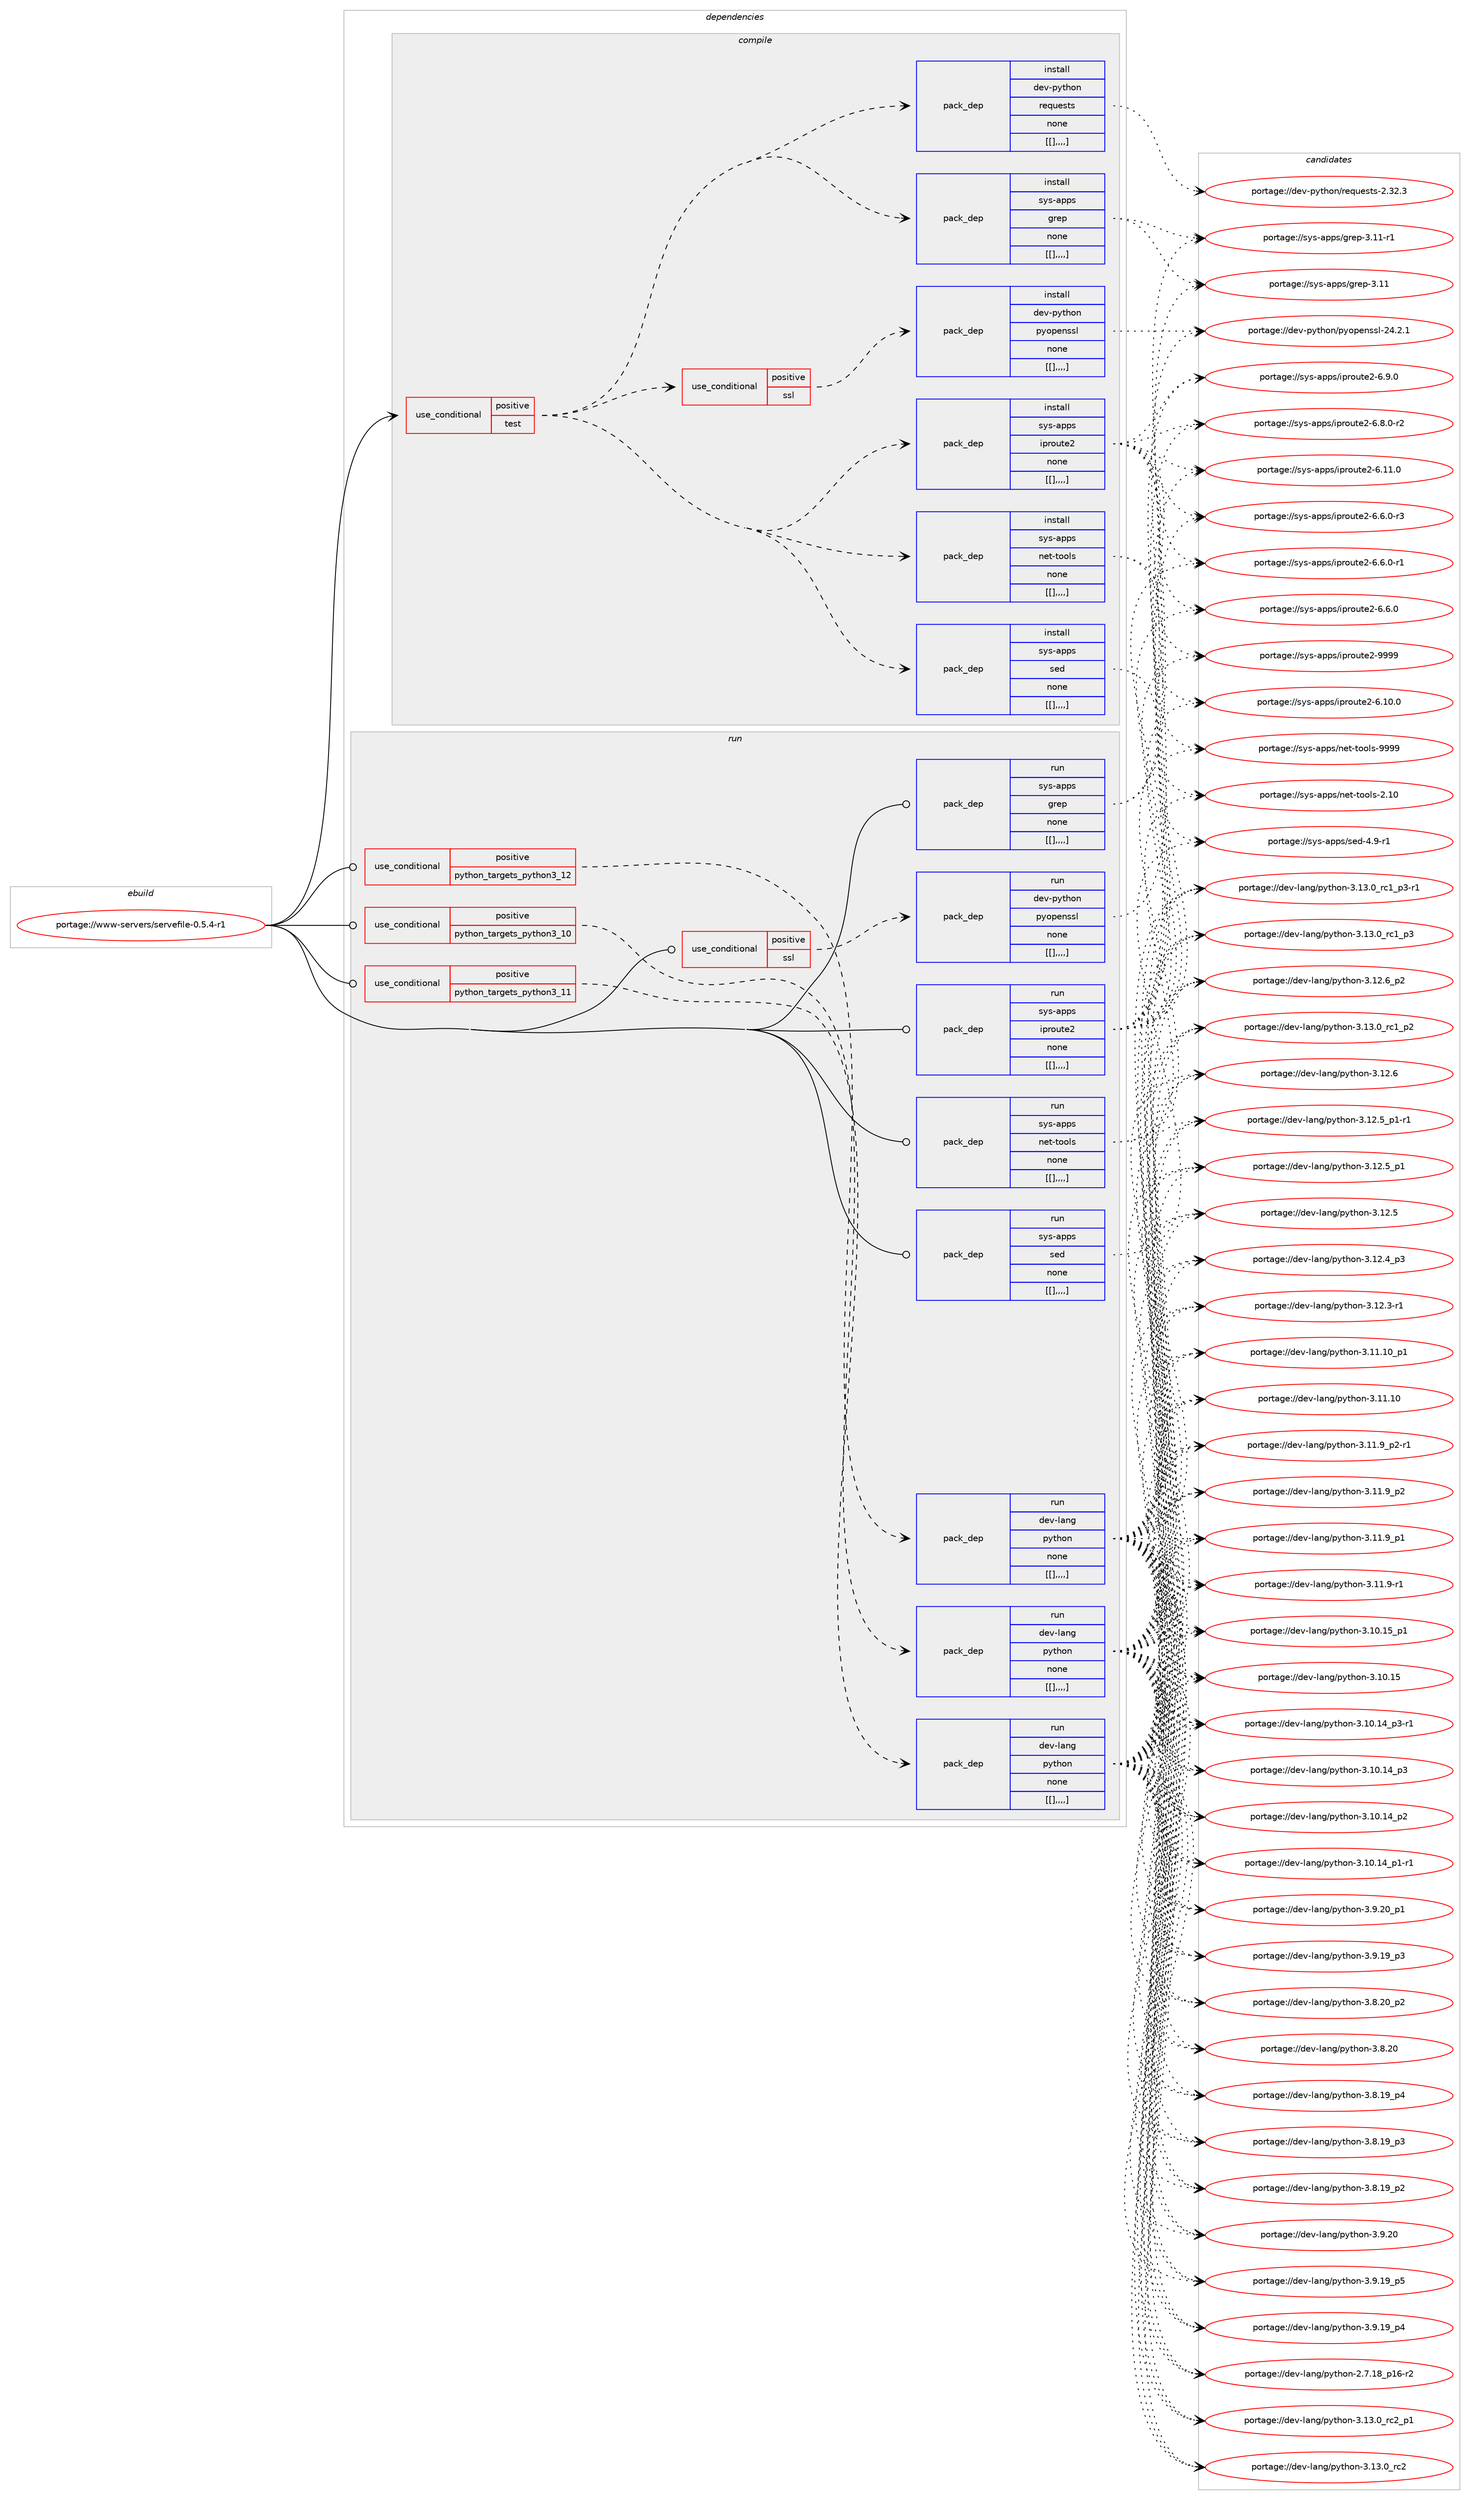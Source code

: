 digraph prolog {

# *************
# Graph options
# *************

newrank=true;
concentrate=true;
compound=true;
graph [rankdir=LR,fontname=Helvetica,fontsize=10,ranksep=1.5];#, ranksep=2.5, nodesep=0.2];
edge  [arrowhead=vee];
node  [fontname=Helvetica,fontsize=10];

# **********
# The ebuild
# **********

subgraph cluster_leftcol {
color=gray;
label=<<i>ebuild</i>>;
id [label="portage://www-servers/servefile-0.5.4-r1", color=red, width=4, href="../www-servers/servefile-0.5.4-r1.svg"];
}

# ****************
# The dependencies
# ****************

subgraph cluster_midcol {
color=gray;
label=<<i>dependencies</i>>;
subgraph cluster_compile {
fillcolor="#eeeeee";
style=filled;
label=<<i>compile</i>>;
subgraph cond126285 {
dependency467959 [label=<<TABLE BORDER="0" CELLBORDER="1" CELLSPACING="0" CELLPADDING="4"><TR><TD ROWSPAN="3" CELLPADDING="10">use_conditional</TD></TR><TR><TD>positive</TD></TR><TR><TD>test</TD></TR></TABLE>>, shape=none, color=red];
subgraph cond126286 {
dependency467960 [label=<<TABLE BORDER="0" CELLBORDER="1" CELLSPACING="0" CELLPADDING="4"><TR><TD ROWSPAN="3" CELLPADDING="10">use_conditional</TD></TR><TR><TD>positive</TD></TR><TR><TD>ssl</TD></TR></TABLE>>, shape=none, color=red];
subgraph pack338277 {
dependency467961 [label=<<TABLE BORDER="0" CELLBORDER="1" CELLSPACING="0" CELLPADDING="4" WIDTH="220"><TR><TD ROWSPAN="6" CELLPADDING="30">pack_dep</TD></TR><TR><TD WIDTH="110">install</TD></TR><TR><TD>dev-python</TD></TR><TR><TD>pyopenssl</TD></TR><TR><TD>none</TD></TR><TR><TD>[[],,,,]</TD></TR></TABLE>>, shape=none, color=blue];
}
dependency467960:e -> dependency467961:w [weight=20,style="dashed",arrowhead="vee"];
}
dependency467959:e -> dependency467960:w [weight=20,style="dashed",arrowhead="vee"];
subgraph pack338278 {
dependency467962 [label=<<TABLE BORDER="0" CELLBORDER="1" CELLSPACING="0" CELLPADDING="4" WIDTH="220"><TR><TD ROWSPAN="6" CELLPADDING="30">pack_dep</TD></TR><TR><TD WIDTH="110">install</TD></TR><TR><TD>sys-apps</TD></TR><TR><TD>grep</TD></TR><TR><TD>none</TD></TR><TR><TD>[[],,,,]</TD></TR></TABLE>>, shape=none, color=blue];
}
dependency467959:e -> dependency467962:w [weight=20,style="dashed",arrowhead="vee"];
subgraph pack338279 {
dependency467963 [label=<<TABLE BORDER="0" CELLBORDER="1" CELLSPACING="0" CELLPADDING="4" WIDTH="220"><TR><TD ROWSPAN="6" CELLPADDING="30">pack_dep</TD></TR><TR><TD WIDTH="110">install</TD></TR><TR><TD>sys-apps</TD></TR><TR><TD>iproute2</TD></TR><TR><TD>none</TD></TR><TR><TD>[[],,,,]</TD></TR></TABLE>>, shape=none, color=blue];
}
dependency467959:e -> dependency467963:w [weight=20,style="dashed",arrowhead="vee"];
subgraph pack338280 {
dependency467964 [label=<<TABLE BORDER="0" CELLBORDER="1" CELLSPACING="0" CELLPADDING="4" WIDTH="220"><TR><TD ROWSPAN="6" CELLPADDING="30">pack_dep</TD></TR><TR><TD WIDTH="110">install</TD></TR><TR><TD>sys-apps</TD></TR><TR><TD>net-tools</TD></TR><TR><TD>none</TD></TR><TR><TD>[[],,,,]</TD></TR></TABLE>>, shape=none, color=blue];
}
dependency467959:e -> dependency467964:w [weight=20,style="dashed",arrowhead="vee"];
subgraph pack338281 {
dependency467965 [label=<<TABLE BORDER="0" CELLBORDER="1" CELLSPACING="0" CELLPADDING="4" WIDTH="220"><TR><TD ROWSPAN="6" CELLPADDING="30">pack_dep</TD></TR><TR><TD WIDTH="110">install</TD></TR><TR><TD>sys-apps</TD></TR><TR><TD>sed</TD></TR><TR><TD>none</TD></TR><TR><TD>[[],,,,]</TD></TR></TABLE>>, shape=none, color=blue];
}
dependency467959:e -> dependency467965:w [weight=20,style="dashed",arrowhead="vee"];
subgraph pack338282 {
dependency467966 [label=<<TABLE BORDER="0" CELLBORDER="1" CELLSPACING="0" CELLPADDING="4" WIDTH="220"><TR><TD ROWSPAN="6" CELLPADDING="30">pack_dep</TD></TR><TR><TD WIDTH="110">install</TD></TR><TR><TD>dev-python</TD></TR><TR><TD>requests</TD></TR><TR><TD>none</TD></TR><TR><TD>[[],,,,]</TD></TR></TABLE>>, shape=none, color=blue];
}
dependency467959:e -> dependency467966:w [weight=20,style="dashed",arrowhead="vee"];
}
id:e -> dependency467959:w [weight=20,style="solid",arrowhead="vee"];
}
subgraph cluster_compileandrun {
fillcolor="#eeeeee";
style=filled;
label=<<i>compile and run</i>>;
}
subgraph cluster_run {
fillcolor="#eeeeee";
style=filled;
label=<<i>run</i>>;
subgraph cond126287 {
dependency467967 [label=<<TABLE BORDER="0" CELLBORDER="1" CELLSPACING="0" CELLPADDING="4"><TR><TD ROWSPAN="3" CELLPADDING="10">use_conditional</TD></TR><TR><TD>positive</TD></TR><TR><TD>python_targets_python3_10</TD></TR></TABLE>>, shape=none, color=red];
subgraph pack338283 {
dependency467968 [label=<<TABLE BORDER="0" CELLBORDER="1" CELLSPACING="0" CELLPADDING="4" WIDTH="220"><TR><TD ROWSPAN="6" CELLPADDING="30">pack_dep</TD></TR><TR><TD WIDTH="110">run</TD></TR><TR><TD>dev-lang</TD></TR><TR><TD>python</TD></TR><TR><TD>none</TD></TR><TR><TD>[[],,,,]</TD></TR></TABLE>>, shape=none, color=blue];
}
dependency467967:e -> dependency467968:w [weight=20,style="dashed",arrowhead="vee"];
}
id:e -> dependency467967:w [weight=20,style="solid",arrowhead="odot"];
subgraph cond126288 {
dependency467969 [label=<<TABLE BORDER="0" CELLBORDER="1" CELLSPACING="0" CELLPADDING="4"><TR><TD ROWSPAN="3" CELLPADDING="10">use_conditional</TD></TR><TR><TD>positive</TD></TR><TR><TD>python_targets_python3_11</TD></TR></TABLE>>, shape=none, color=red];
subgraph pack338284 {
dependency467970 [label=<<TABLE BORDER="0" CELLBORDER="1" CELLSPACING="0" CELLPADDING="4" WIDTH="220"><TR><TD ROWSPAN="6" CELLPADDING="30">pack_dep</TD></TR><TR><TD WIDTH="110">run</TD></TR><TR><TD>dev-lang</TD></TR><TR><TD>python</TD></TR><TR><TD>none</TD></TR><TR><TD>[[],,,,]</TD></TR></TABLE>>, shape=none, color=blue];
}
dependency467969:e -> dependency467970:w [weight=20,style="dashed",arrowhead="vee"];
}
id:e -> dependency467969:w [weight=20,style="solid",arrowhead="odot"];
subgraph cond126289 {
dependency467971 [label=<<TABLE BORDER="0" CELLBORDER="1" CELLSPACING="0" CELLPADDING="4"><TR><TD ROWSPAN="3" CELLPADDING="10">use_conditional</TD></TR><TR><TD>positive</TD></TR><TR><TD>python_targets_python3_12</TD></TR></TABLE>>, shape=none, color=red];
subgraph pack338285 {
dependency467972 [label=<<TABLE BORDER="0" CELLBORDER="1" CELLSPACING="0" CELLPADDING="4" WIDTH="220"><TR><TD ROWSPAN="6" CELLPADDING="30">pack_dep</TD></TR><TR><TD WIDTH="110">run</TD></TR><TR><TD>dev-lang</TD></TR><TR><TD>python</TD></TR><TR><TD>none</TD></TR><TR><TD>[[],,,,]</TD></TR></TABLE>>, shape=none, color=blue];
}
dependency467971:e -> dependency467972:w [weight=20,style="dashed",arrowhead="vee"];
}
id:e -> dependency467971:w [weight=20,style="solid",arrowhead="odot"];
subgraph cond126290 {
dependency467973 [label=<<TABLE BORDER="0" CELLBORDER="1" CELLSPACING="0" CELLPADDING="4"><TR><TD ROWSPAN="3" CELLPADDING="10">use_conditional</TD></TR><TR><TD>positive</TD></TR><TR><TD>ssl</TD></TR></TABLE>>, shape=none, color=red];
subgraph pack338286 {
dependency467974 [label=<<TABLE BORDER="0" CELLBORDER="1" CELLSPACING="0" CELLPADDING="4" WIDTH="220"><TR><TD ROWSPAN="6" CELLPADDING="30">pack_dep</TD></TR><TR><TD WIDTH="110">run</TD></TR><TR><TD>dev-python</TD></TR><TR><TD>pyopenssl</TD></TR><TR><TD>none</TD></TR><TR><TD>[[],,,,]</TD></TR></TABLE>>, shape=none, color=blue];
}
dependency467973:e -> dependency467974:w [weight=20,style="dashed",arrowhead="vee"];
}
id:e -> dependency467973:w [weight=20,style="solid",arrowhead="odot"];
subgraph pack338287 {
dependency467975 [label=<<TABLE BORDER="0" CELLBORDER="1" CELLSPACING="0" CELLPADDING="4" WIDTH="220"><TR><TD ROWSPAN="6" CELLPADDING="30">pack_dep</TD></TR><TR><TD WIDTH="110">run</TD></TR><TR><TD>sys-apps</TD></TR><TR><TD>grep</TD></TR><TR><TD>none</TD></TR><TR><TD>[[],,,,]</TD></TR></TABLE>>, shape=none, color=blue];
}
id:e -> dependency467975:w [weight=20,style="solid",arrowhead="odot"];
subgraph pack338288 {
dependency467976 [label=<<TABLE BORDER="0" CELLBORDER="1" CELLSPACING="0" CELLPADDING="4" WIDTH="220"><TR><TD ROWSPAN="6" CELLPADDING="30">pack_dep</TD></TR><TR><TD WIDTH="110">run</TD></TR><TR><TD>sys-apps</TD></TR><TR><TD>iproute2</TD></TR><TR><TD>none</TD></TR><TR><TD>[[],,,,]</TD></TR></TABLE>>, shape=none, color=blue];
}
id:e -> dependency467976:w [weight=20,style="solid",arrowhead="odot"];
subgraph pack338289 {
dependency467977 [label=<<TABLE BORDER="0" CELLBORDER="1" CELLSPACING="0" CELLPADDING="4" WIDTH="220"><TR><TD ROWSPAN="6" CELLPADDING="30">pack_dep</TD></TR><TR><TD WIDTH="110">run</TD></TR><TR><TD>sys-apps</TD></TR><TR><TD>net-tools</TD></TR><TR><TD>none</TD></TR><TR><TD>[[],,,,]</TD></TR></TABLE>>, shape=none, color=blue];
}
id:e -> dependency467977:w [weight=20,style="solid",arrowhead="odot"];
subgraph pack338290 {
dependency467978 [label=<<TABLE BORDER="0" CELLBORDER="1" CELLSPACING="0" CELLPADDING="4" WIDTH="220"><TR><TD ROWSPAN="6" CELLPADDING="30">pack_dep</TD></TR><TR><TD WIDTH="110">run</TD></TR><TR><TD>sys-apps</TD></TR><TR><TD>sed</TD></TR><TR><TD>none</TD></TR><TR><TD>[[],,,,]</TD></TR></TABLE>>, shape=none, color=blue];
}
id:e -> dependency467978:w [weight=20,style="solid",arrowhead="odot"];
}
}

# **************
# The candidates
# **************

subgraph cluster_choices {
rank=same;
color=gray;
label=<<i>candidates</i>>;

subgraph choice338277 {
color=black;
nodesep=1;
choice100101118451121211161041111104711212111111210111011511510845505246504649 [label="portage://dev-python/pyopenssl-24.2.1", color=red, width=4,href="../dev-python/pyopenssl-24.2.1.svg"];
dependency467961:e -> choice100101118451121211161041111104711212111111210111011511510845505246504649:w [style=dotted,weight="100"];
}
subgraph choice338278 {
color=black;
nodesep=1;
choice11512111545971121121154710311410111245514649494511449 [label="portage://sys-apps/grep-3.11-r1", color=red, width=4,href="../sys-apps/grep-3.11-r1.svg"];
choice1151211154597112112115471031141011124551464949 [label="portage://sys-apps/grep-3.11", color=red, width=4,href="../sys-apps/grep-3.11.svg"];
dependency467962:e -> choice11512111545971121121154710311410111245514649494511449:w [style=dotted,weight="100"];
dependency467962:e -> choice1151211154597112112115471031141011124551464949:w [style=dotted,weight="100"];
}
subgraph choice338279 {
color=black;
nodesep=1;
choice115121115459711211211547105112114111117116101504557575757 [label="portage://sys-apps/iproute2-9999", color=red, width=4,href="../sys-apps/iproute2-9999.svg"];
choice1151211154597112112115471051121141111171161015045544649494648 [label="portage://sys-apps/iproute2-6.11.0", color=red, width=4,href="../sys-apps/iproute2-6.11.0.svg"];
choice1151211154597112112115471051121141111171161015045544649484648 [label="portage://sys-apps/iproute2-6.10.0", color=red, width=4,href="../sys-apps/iproute2-6.10.0.svg"];
choice11512111545971121121154710511211411111711610150455446574648 [label="portage://sys-apps/iproute2-6.9.0", color=red, width=4,href="../sys-apps/iproute2-6.9.0.svg"];
choice115121115459711211211547105112114111117116101504554465646484511450 [label="portage://sys-apps/iproute2-6.8.0-r2", color=red, width=4,href="../sys-apps/iproute2-6.8.0-r2.svg"];
choice115121115459711211211547105112114111117116101504554465446484511451 [label="portage://sys-apps/iproute2-6.6.0-r3", color=red, width=4,href="../sys-apps/iproute2-6.6.0-r3.svg"];
choice115121115459711211211547105112114111117116101504554465446484511449 [label="portage://sys-apps/iproute2-6.6.0-r1", color=red, width=4,href="../sys-apps/iproute2-6.6.0-r1.svg"];
choice11512111545971121121154710511211411111711610150455446544648 [label="portage://sys-apps/iproute2-6.6.0", color=red, width=4,href="../sys-apps/iproute2-6.6.0.svg"];
dependency467963:e -> choice115121115459711211211547105112114111117116101504557575757:w [style=dotted,weight="100"];
dependency467963:e -> choice1151211154597112112115471051121141111171161015045544649494648:w [style=dotted,weight="100"];
dependency467963:e -> choice1151211154597112112115471051121141111171161015045544649484648:w [style=dotted,weight="100"];
dependency467963:e -> choice11512111545971121121154710511211411111711610150455446574648:w [style=dotted,weight="100"];
dependency467963:e -> choice115121115459711211211547105112114111117116101504554465646484511450:w [style=dotted,weight="100"];
dependency467963:e -> choice115121115459711211211547105112114111117116101504554465446484511451:w [style=dotted,weight="100"];
dependency467963:e -> choice115121115459711211211547105112114111117116101504554465446484511449:w [style=dotted,weight="100"];
dependency467963:e -> choice11512111545971121121154710511211411111711610150455446544648:w [style=dotted,weight="100"];
}
subgraph choice338280 {
color=black;
nodesep=1;
choice115121115459711211211547110101116451161111111081154557575757 [label="portage://sys-apps/net-tools-9999", color=red, width=4,href="../sys-apps/net-tools-9999.svg"];
choice115121115459711211211547110101116451161111111081154550464948 [label="portage://sys-apps/net-tools-2.10", color=red, width=4,href="../sys-apps/net-tools-2.10.svg"];
dependency467964:e -> choice115121115459711211211547110101116451161111111081154557575757:w [style=dotted,weight="100"];
dependency467964:e -> choice115121115459711211211547110101116451161111111081154550464948:w [style=dotted,weight="100"];
}
subgraph choice338281 {
color=black;
nodesep=1;
choice115121115459711211211547115101100455246574511449 [label="portage://sys-apps/sed-4.9-r1", color=red, width=4,href="../sys-apps/sed-4.9-r1.svg"];
dependency467965:e -> choice115121115459711211211547115101100455246574511449:w [style=dotted,weight="100"];
}
subgraph choice338282 {
color=black;
nodesep=1;
choice100101118451121211161041111104711410111311710111511611545504651504651 [label="portage://dev-python/requests-2.32.3", color=red, width=4,href="../dev-python/requests-2.32.3.svg"];
dependency467966:e -> choice100101118451121211161041111104711410111311710111511611545504651504651:w [style=dotted,weight="100"];
}
subgraph choice338283 {
color=black;
nodesep=1;
choice100101118451089711010347112121116104111110455146495146489511499509511249 [label="portage://dev-lang/python-3.13.0_rc2_p1", color=red, width=4,href="../dev-lang/python-3.13.0_rc2_p1.svg"];
choice10010111845108971101034711212111610411111045514649514648951149950 [label="portage://dev-lang/python-3.13.0_rc2", color=red, width=4,href="../dev-lang/python-3.13.0_rc2.svg"];
choice1001011184510897110103471121211161041111104551464951464895114994995112514511449 [label="portage://dev-lang/python-3.13.0_rc1_p3-r1", color=red, width=4,href="../dev-lang/python-3.13.0_rc1_p3-r1.svg"];
choice100101118451089711010347112121116104111110455146495146489511499499511251 [label="portage://dev-lang/python-3.13.0_rc1_p3", color=red, width=4,href="../dev-lang/python-3.13.0_rc1_p3.svg"];
choice100101118451089711010347112121116104111110455146495146489511499499511250 [label="portage://dev-lang/python-3.13.0_rc1_p2", color=red, width=4,href="../dev-lang/python-3.13.0_rc1_p2.svg"];
choice100101118451089711010347112121116104111110455146495046549511250 [label="portage://dev-lang/python-3.12.6_p2", color=red, width=4,href="../dev-lang/python-3.12.6_p2.svg"];
choice10010111845108971101034711212111610411111045514649504654 [label="portage://dev-lang/python-3.12.6", color=red, width=4,href="../dev-lang/python-3.12.6.svg"];
choice1001011184510897110103471121211161041111104551464950465395112494511449 [label="portage://dev-lang/python-3.12.5_p1-r1", color=red, width=4,href="../dev-lang/python-3.12.5_p1-r1.svg"];
choice100101118451089711010347112121116104111110455146495046539511249 [label="portage://dev-lang/python-3.12.5_p1", color=red, width=4,href="../dev-lang/python-3.12.5_p1.svg"];
choice10010111845108971101034711212111610411111045514649504653 [label="portage://dev-lang/python-3.12.5", color=red, width=4,href="../dev-lang/python-3.12.5.svg"];
choice100101118451089711010347112121116104111110455146495046529511251 [label="portage://dev-lang/python-3.12.4_p3", color=red, width=4,href="../dev-lang/python-3.12.4_p3.svg"];
choice100101118451089711010347112121116104111110455146495046514511449 [label="portage://dev-lang/python-3.12.3-r1", color=red, width=4,href="../dev-lang/python-3.12.3-r1.svg"];
choice10010111845108971101034711212111610411111045514649494649489511249 [label="portage://dev-lang/python-3.11.10_p1", color=red, width=4,href="../dev-lang/python-3.11.10_p1.svg"];
choice1001011184510897110103471121211161041111104551464949464948 [label="portage://dev-lang/python-3.11.10", color=red, width=4,href="../dev-lang/python-3.11.10.svg"];
choice1001011184510897110103471121211161041111104551464949465795112504511449 [label="portage://dev-lang/python-3.11.9_p2-r1", color=red, width=4,href="../dev-lang/python-3.11.9_p2-r1.svg"];
choice100101118451089711010347112121116104111110455146494946579511250 [label="portage://dev-lang/python-3.11.9_p2", color=red, width=4,href="../dev-lang/python-3.11.9_p2.svg"];
choice100101118451089711010347112121116104111110455146494946579511249 [label="portage://dev-lang/python-3.11.9_p1", color=red, width=4,href="../dev-lang/python-3.11.9_p1.svg"];
choice100101118451089711010347112121116104111110455146494946574511449 [label="portage://dev-lang/python-3.11.9-r1", color=red, width=4,href="../dev-lang/python-3.11.9-r1.svg"];
choice10010111845108971101034711212111610411111045514649484649539511249 [label="portage://dev-lang/python-3.10.15_p1", color=red, width=4,href="../dev-lang/python-3.10.15_p1.svg"];
choice1001011184510897110103471121211161041111104551464948464953 [label="portage://dev-lang/python-3.10.15", color=red, width=4,href="../dev-lang/python-3.10.15.svg"];
choice100101118451089711010347112121116104111110455146494846495295112514511449 [label="portage://dev-lang/python-3.10.14_p3-r1", color=red, width=4,href="../dev-lang/python-3.10.14_p3-r1.svg"];
choice10010111845108971101034711212111610411111045514649484649529511251 [label="portage://dev-lang/python-3.10.14_p3", color=red, width=4,href="../dev-lang/python-3.10.14_p3.svg"];
choice10010111845108971101034711212111610411111045514649484649529511250 [label="portage://dev-lang/python-3.10.14_p2", color=red, width=4,href="../dev-lang/python-3.10.14_p2.svg"];
choice100101118451089711010347112121116104111110455146494846495295112494511449 [label="portage://dev-lang/python-3.10.14_p1-r1", color=red, width=4,href="../dev-lang/python-3.10.14_p1-r1.svg"];
choice100101118451089711010347112121116104111110455146574650489511249 [label="portage://dev-lang/python-3.9.20_p1", color=red, width=4,href="../dev-lang/python-3.9.20_p1.svg"];
choice10010111845108971101034711212111610411111045514657465048 [label="portage://dev-lang/python-3.9.20", color=red, width=4,href="../dev-lang/python-3.9.20.svg"];
choice100101118451089711010347112121116104111110455146574649579511253 [label="portage://dev-lang/python-3.9.19_p5", color=red, width=4,href="../dev-lang/python-3.9.19_p5.svg"];
choice100101118451089711010347112121116104111110455146574649579511252 [label="portage://dev-lang/python-3.9.19_p4", color=red, width=4,href="../dev-lang/python-3.9.19_p4.svg"];
choice100101118451089711010347112121116104111110455146574649579511251 [label="portage://dev-lang/python-3.9.19_p3", color=red, width=4,href="../dev-lang/python-3.9.19_p3.svg"];
choice100101118451089711010347112121116104111110455146564650489511250 [label="portage://dev-lang/python-3.8.20_p2", color=red, width=4,href="../dev-lang/python-3.8.20_p2.svg"];
choice10010111845108971101034711212111610411111045514656465048 [label="portage://dev-lang/python-3.8.20", color=red, width=4,href="../dev-lang/python-3.8.20.svg"];
choice100101118451089711010347112121116104111110455146564649579511252 [label="portage://dev-lang/python-3.8.19_p4", color=red, width=4,href="../dev-lang/python-3.8.19_p4.svg"];
choice100101118451089711010347112121116104111110455146564649579511251 [label="portage://dev-lang/python-3.8.19_p3", color=red, width=4,href="../dev-lang/python-3.8.19_p3.svg"];
choice100101118451089711010347112121116104111110455146564649579511250 [label="portage://dev-lang/python-3.8.19_p2", color=red, width=4,href="../dev-lang/python-3.8.19_p2.svg"];
choice100101118451089711010347112121116104111110455046554649569511249544511450 [label="portage://dev-lang/python-2.7.18_p16-r2", color=red, width=4,href="../dev-lang/python-2.7.18_p16-r2.svg"];
dependency467968:e -> choice100101118451089711010347112121116104111110455146495146489511499509511249:w [style=dotted,weight="100"];
dependency467968:e -> choice10010111845108971101034711212111610411111045514649514648951149950:w [style=dotted,weight="100"];
dependency467968:e -> choice1001011184510897110103471121211161041111104551464951464895114994995112514511449:w [style=dotted,weight="100"];
dependency467968:e -> choice100101118451089711010347112121116104111110455146495146489511499499511251:w [style=dotted,weight="100"];
dependency467968:e -> choice100101118451089711010347112121116104111110455146495146489511499499511250:w [style=dotted,weight="100"];
dependency467968:e -> choice100101118451089711010347112121116104111110455146495046549511250:w [style=dotted,weight="100"];
dependency467968:e -> choice10010111845108971101034711212111610411111045514649504654:w [style=dotted,weight="100"];
dependency467968:e -> choice1001011184510897110103471121211161041111104551464950465395112494511449:w [style=dotted,weight="100"];
dependency467968:e -> choice100101118451089711010347112121116104111110455146495046539511249:w [style=dotted,weight="100"];
dependency467968:e -> choice10010111845108971101034711212111610411111045514649504653:w [style=dotted,weight="100"];
dependency467968:e -> choice100101118451089711010347112121116104111110455146495046529511251:w [style=dotted,weight="100"];
dependency467968:e -> choice100101118451089711010347112121116104111110455146495046514511449:w [style=dotted,weight="100"];
dependency467968:e -> choice10010111845108971101034711212111610411111045514649494649489511249:w [style=dotted,weight="100"];
dependency467968:e -> choice1001011184510897110103471121211161041111104551464949464948:w [style=dotted,weight="100"];
dependency467968:e -> choice1001011184510897110103471121211161041111104551464949465795112504511449:w [style=dotted,weight="100"];
dependency467968:e -> choice100101118451089711010347112121116104111110455146494946579511250:w [style=dotted,weight="100"];
dependency467968:e -> choice100101118451089711010347112121116104111110455146494946579511249:w [style=dotted,weight="100"];
dependency467968:e -> choice100101118451089711010347112121116104111110455146494946574511449:w [style=dotted,weight="100"];
dependency467968:e -> choice10010111845108971101034711212111610411111045514649484649539511249:w [style=dotted,weight="100"];
dependency467968:e -> choice1001011184510897110103471121211161041111104551464948464953:w [style=dotted,weight="100"];
dependency467968:e -> choice100101118451089711010347112121116104111110455146494846495295112514511449:w [style=dotted,weight="100"];
dependency467968:e -> choice10010111845108971101034711212111610411111045514649484649529511251:w [style=dotted,weight="100"];
dependency467968:e -> choice10010111845108971101034711212111610411111045514649484649529511250:w [style=dotted,weight="100"];
dependency467968:e -> choice100101118451089711010347112121116104111110455146494846495295112494511449:w [style=dotted,weight="100"];
dependency467968:e -> choice100101118451089711010347112121116104111110455146574650489511249:w [style=dotted,weight="100"];
dependency467968:e -> choice10010111845108971101034711212111610411111045514657465048:w [style=dotted,weight="100"];
dependency467968:e -> choice100101118451089711010347112121116104111110455146574649579511253:w [style=dotted,weight="100"];
dependency467968:e -> choice100101118451089711010347112121116104111110455146574649579511252:w [style=dotted,weight="100"];
dependency467968:e -> choice100101118451089711010347112121116104111110455146574649579511251:w [style=dotted,weight="100"];
dependency467968:e -> choice100101118451089711010347112121116104111110455146564650489511250:w [style=dotted,weight="100"];
dependency467968:e -> choice10010111845108971101034711212111610411111045514656465048:w [style=dotted,weight="100"];
dependency467968:e -> choice100101118451089711010347112121116104111110455146564649579511252:w [style=dotted,weight="100"];
dependency467968:e -> choice100101118451089711010347112121116104111110455146564649579511251:w [style=dotted,weight="100"];
dependency467968:e -> choice100101118451089711010347112121116104111110455146564649579511250:w [style=dotted,weight="100"];
dependency467968:e -> choice100101118451089711010347112121116104111110455046554649569511249544511450:w [style=dotted,weight="100"];
}
subgraph choice338284 {
color=black;
nodesep=1;
choice100101118451089711010347112121116104111110455146495146489511499509511249 [label="portage://dev-lang/python-3.13.0_rc2_p1", color=red, width=4,href="../dev-lang/python-3.13.0_rc2_p1.svg"];
choice10010111845108971101034711212111610411111045514649514648951149950 [label="portage://dev-lang/python-3.13.0_rc2", color=red, width=4,href="../dev-lang/python-3.13.0_rc2.svg"];
choice1001011184510897110103471121211161041111104551464951464895114994995112514511449 [label="portage://dev-lang/python-3.13.0_rc1_p3-r1", color=red, width=4,href="../dev-lang/python-3.13.0_rc1_p3-r1.svg"];
choice100101118451089711010347112121116104111110455146495146489511499499511251 [label="portage://dev-lang/python-3.13.0_rc1_p3", color=red, width=4,href="../dev-lang/python-3.13.0_rc1_p3.svg"];
choice100101118451089711010347112121116104111110455146495146489511499499511250 [label="portage://dev-lang/python-3.13.0_rc1_p2", color=red, width=4,href="../dev-lang/python-3.13.0_rc1_p2.svg"];
choice100101118451089711010347112121116104111110455146495046549511250 [label="portage://dev-lang/python-3.12.6_p2", color=red, width=4,href="../dev-lang/python-3.12.6_p2.svg"];
choice10010111845108971101034711212111610411111045514649504654 [label="portage://dev-lang/python-3.12.6", color=red, width=4,href="../dev-lang/python-3.12.6.svg"];
choice1001011184510897110103471121211161041111104551464950465395112494511449 [label="portage://dev-lang/python-3.12.5_p1-r1", color=red, width=4,href="../dev-lang/python-3.12.5_p1-r1.svg"];
choice100101118451089711010347112121116104111110455146495046539511249 [label="portage://dev-lang/python-3.12.5_p1", color=red, width=4,href="../dev-lang/python-3.12.5_p1.svg"];
choice10010111845108971101034711212111610411111045514649504653 [label="portage://dev-lang/python-3.12.5", color=red, width=4,href="../dev-lang/python-3.12.5.svg"];
choice100101118451089711010347112121116104111110455146495046529511251 [label="portage://dev-lang/python-3.12.4_p3", color=red, width=4,href="../dev-lang/python-3.12.4_p3.svg"];
choice100101118451089711010347112121116104111110455146495046514511449 [label="portage://dev-lang/python-3.12.3-r1", color=red, width=4,href="../dev-lang/python-3.12.3-r1.svg"];
choice10010111845108971101034711212111610411111045514649494649489511249 [label="portage://dev-lang/python-3.11.10_p1", color=red, width=4,href="../dev-lang/python-3.11.10_p1.svg"];
choice1001011184510897110103471121211161041111104551464949464948 [label="portage://dev-lang/python-3.11.10", color=red, width=4,href="../dev-lang/python-3.11.10.svg"];
choice1001011184510897110103471121211161041111104551464949465795112504511449 [label="portage://dev-lang/python-3.11.9_p2-r1", color=red, width=4,href="../dev-lang/python-3.11.9_p2-r1.svg"];
choice100101118451089711010347112121116104111110455146494946579511250 [label="portage://dev-lang/python-3.11.9_p2", color=red, width=4,href="../dev-lang/python-3.11.9_p2.svg"];
choice100101118451089711010347112121116104111110455146494946579511249 [label="portage://dev-lang/python-3.11.9_p1", color=red, width=4,href="../dev-lang/python-3.11.9_p1.svg"];
choice100101118451089711010347112121116104111110455146494946574511449 [label="portage://dev-lang/python-3.11.9-r1", color=red, width=4,href="../dev-lang/python-3.11.9-r1.svg"];
choice10010111845108971101034711212111610411111045514649484649539511249 [label="portage://dev-lang/python-3.10.15_p1", color=red, width=4,href="../dev-lang/python-3.10.15_p1.svg"];
choice1001011184510897110103471121211161041111104551464948464953 [label="portage://dev-lang/python-3.10.15", color=red, width=4,href="../dev-lang/python-3.10.15.svg"];
choice100101118451089711010347112121116104111110455146494846495295112514511449 [label="portage://dev-lang/python-3.10.14_p3-r1", color=red, width=4,href="../dev-lang/python-3.10.14_p3-r1.svg"];
choice10010111845108971101034711212111610411111045514649484649529511251 [label="portage://dev-lang/python-3.10.14_p3", color=red, width=4,href="../dev-lang/python-3.10.14_p3.svg"];
choice10010111845108971101034711212111610411111045514649484649529511250 [label="portage://dev-lang/python-3.10.14_p2", color=red, width=4,href="../dev-lang/python-3.10.14_p2.svg"];
choice100101118451089711010347112121116104111110455146494846495295112494511449 [label="portage://dev-lang/python-3.10.14_p1-r1", color=red, width=4,href="../dev-lang/python-3.10.14_p1-r1.svg"];
choice100101118451089711010347112121116104111110455146574650489511249 [label="portage://dev-lang/python-3.9.20_p1", color=red, width=4,href="../dev-lang/python-3.9.20_p1.svg"];
choice10010111845108971101034711212111610411111045514657465048 [label="portage://dev-lang/python-3.9.20", color=red, width=4,href="../dev-lang/python-3.9.20.svg"];
choice100101118451089711010347112121116104111110455146574649579511253 [label="portage://dev-lang/python-3.9.19_p5", color=red, width=4,href="../dev-lang/python-3.9.19_p5.svg"];
choice100101118451089711010347112121116104111110455146574649579511252 [label="portage://dev-lang/python-3.9.19_p4", color=red, width=4,href="../dev-lang/python-3.9.19_p4.svg"];
choice100101118451089711010347112121116104111110455146574649579511251 [label="portage://dev-lang/python-3.9.19_p3", color=red, width=4,href="../dev-lang/python-3.9.19_p3.svg"];
choice100101118451089711010347112121116104111110455146564650489511250 [label="portage://dev-lang/python-3.8.20_p2", color=red, width=4,href="../dev-lang/python-3.8.20_p2.svg"];
choice10010111845108971101034711212111610411111045514656465048 [label="portage://dev-lang/python-3.8.20", color=red, width=4,href="../dev-lang/python-3.8.20.svg"];
choice100101118451089711010347112121116104111110455146564649579511252 [label="portage://dev-lang/python-3.8.19_p4", color=red, width=4,href="../dev-lang/python-3.8.19_p4.svg"];
choice100101118451089711010347112121116104111110455146564649579511251 [label="portage://dev-lang/python-3.8.19_p3", color=red, width=4,href="../dev-lang/python-3.8.19_p3.svg"];
choice100101118451089711010347112121116104111110455146564649579511250 [label="portage://dev-lang/python-3.8.19_p2", color=red, width=4,href="../dev-lang/python-3.8.19_p2.svg"];
choice100101118451089711010347112121116104111110455046554649569511249544511450 [label="portage://dev-lang/python-2.7.18_p16-r2", color=red, width=4,href="../dev-lang/python-2.7.18_p16-r2.svg"];
dependency467970:e -> choice100101118451089711010347112121116104111110455146495146489511499509511249:w [style=dotted,weight="100"];
dependency467970:e -> choice10010111845108971101034711212111610411111045514649514648951149950:w [style=dotted,weight="100"];
dependency467970:e -> choice1001011184510897110103471121211161041111104551464951464895114994995112514511449:w [style=dotted,weight="100"];
dependency467970:e -> choice100101118451089711010347112121116104111110455146495146489511499499511251:w [style=dotted,weight="100"];
dependency467970:e -> choice100101118451089711010347112121116104111110455146495146489511499499511250:w [style=dotted,weight="100"];
dependency467970:e -> choice100101118451089711010347112121116104111110455146495046549511250:w [style=dotted,weight="100"];
dependency467970:e -> choice10010111845108971101034711212111610411111045514649504654:w [style=dotted,weight="100"];
dependency467970:e -> choice1001011184510897110103471121211161041111104551464950465395112494511449:w [style=dotted,weight="100"];
dependency467970:e -> choice100101118451089711010347112121116104111110455146495046539511249:w [style=dotted,weight="100"];
dependency467970:e -> choice10010111845108971101034711212111610411111045514649504653:w [style=dotted,weight="100"];
dependency467970:e -> choice100101118451089711010347112121116104111110455146495046529511251:w [style=dotted,weight="100"];
dependency467970:e -> choice100101118451089711010347112121116104111110455146495046514511449:w [style=dotted,weight="100"];
dependency467970:e -> choice10010111845108971101034711212111610411111045514649494649489511249:w [style=dotted,weight="100"];
dependency467970:e -> choice1001011184510897110103471121211161041111104551464949464948:w [style=dotted,weight="100"];
dependency467970:e -> choice1001011184510897110103471121211161041111104551464949465795112504511449:w [style=dotted,weight="100"];
dependency467970:e -> choice100101118451089711010347112121116104111110455146494946579511250:w [style=dotted,weight="100"];
dependency467970:e -> choice100101118451089711010347112121116104111110455146494946579511249:w [style=dotted,weight="100"];
dependency467970:e -> choice100101118451089711010347112121116104111110455146494946574511449:w [style=dotted,weight="100"];
dependency467970:e -> choice10010111845108971101034711212111610411111045514649484649539511249:w [style=dotted,weight="100"];
dependency467970:e -> choice1001011184510897110103471121211161041111104551464948464953:w [style=dotted,weight="100"];
dependency467970:e -> choice100101118451089711010347112121116104111110455146494846495295112514511449:w [style=dotted,weight="100"];
dependency467970:e -> choice10010111845108971101034711212111610411111045514649484649529511251:w [style=dotted,weight="100"];
dependency467970:e -> choice10010111845108971101034711212111610411111045514649484649529511250:w [style=dotted,weight="100"];
dependency467970:e -> choice100101118451089711010347112121116104111110455146494846495295112494511449:w [style=dotted,weight="100"];
dependency467970:e -> choice100101118451089711010347112121116104111110455146574650489511249:w [style=dotted,weight="100"];
dependency467970:e -> choice10010111845108971101034711212111610411111045514657465048:w [style=dotted,weight="100"];
dependency467970:e -> choice100101118451089711010347112121116104111110455146574649579511253:w [style=dotted,weight="100"];
dependency467970:e -> choice100101118451089711010347112121116104111110455146574649579511252:w [style=dotted,weight="100"];
dependency467970:e -> choice100101118451089711010347112121116104111110455146574649579511251:w [style=dotted,weight="100"];
dependency467970:e -> choice100101118451089711010347112121116104111110455146564650489511250:w [style=dotted,weight="100"];
dependency467970:e -> choice10010111845108971101034711212111610411111045514656465048:w [style=dotted,weight="100"];
dependency467970:e -> choice100101118451089711010347112121116104111110455146564649579511252:w [style=dotted,weight="100"];
dependency467970:e -> choice100101118451089711010347112121116104111110455146564649579511251:w [style=dotted,weight="100"];
dependency467970:e -> choice100101118451089711010347112121116104111110455146564649579511250:w [style=dotted,weight="100"];
dependency467970:e -> choice100101118451089711010347112121116104111110455046554649569511249544511450:w [style=dotted,weight="100"];
}
subgraph choice338285 {
color=black;
nodesep=1;
choice100101118451089711010347112121116104111110455146495146489511499509511249 [label="portage://dev-lang/python-3.13.0_rc2_p1", color=red, width=4,href="../dev-lang/python-3.13.0_rc2_p1.svg"];
choice10010111845108971101034711212111610411111045514649514648951149950 [label="portage://dev-lang/python-3.13.0_rc2", color=red, width=4,href="../dev-lang/python-3.13.0_rc2.svg"];
choice1001011184510897110103471121211161041111104551464951464895114994995112514511449 [label="portage://dev-lang/python-3.13.0_rc1_p3-r1", color=red, width=4,href="../dev-lang/python-3.13.0_rc1_p3-r1.svg"];
choice100101118451089711010347112121116104111110455146495146489511499499511251 [label="portage://dev-lang/python-3.13.0_rc1_p3", color=red, width=4,href="../dev-lang/python-3.13.0_rc1_p3.svg"];
choice100101118451089711010347112121116104111110455146495146489511499499511250 [label="portage://dev-lang/python-3.13.0_rc1_p2", color=red, width=4,href="../dev-lang/python-3.13.0_rc1_p2.svg"];
choice100101118451089711010347112121116104111110455146495046549511250 [label="portage://dev-lang/python-3.12.6_p2", color=red, width=4,href="../dev-lang/python-3.12.6_p2.svg"];
choice10010111845108971101034711212111610411111045514649504654 [label="portage://dev-lang/python-3.12.6", color=red, width=4,href="../dev-lang/python-3.12.6.svg"];
choice1001011184510897110103471121211161041111104551464950465395112494511449 [label="portage://dev-lang/python-3.12.5_p1-r1", color=red, width=4,href="../dev-lang/python-3.12.5_p1-r1.svg"];
choice100101118451089711010347112121116104111110455146495046539511249 [label="portage://dev-lang/python-3.12.5_p1", color=red, width=4,href="../dev-lang/python-3.12.5_p1.svg"];
choice10010111845108971101034711212111610411111045514649504653 [label="portage://dev-lang/python-3.12.5", color=red, width=4,href="../dev-lang/python-3.12.5.svg"];
choice100101118451089711010347112121116104111110455146495046529511251 [label="portage://dev-lang/python-3.12.4_p3", color=red, width=4,href="../dev-lang/python-3.12.4_p3.svg"];
choice100101118451089711010347112121116104111110455146495046514511449 [label="portage://dev-lang/python-3.12.3-r1", color=red, width=4,href="../dev-lang/python-3.12.3-r1.svg"];
choice10010111845108971101034711212111610411111045514649494649489511249 [label="portage://dev-lang/python-3.11.10_p1", color=red, width=4,href="../dev-lang/python-3.11.10_p1.svg"];
choice1001011184510897110103471121211161041111104551464949464948 [label="portage://dev-lang/python-3.11.10", color=red, width=4,href="../dev-lang/python-3.11.10.svg"];
choice1001011184510897110103471121211161041111104551464949465795112504511449 [label="portage://dev-lang/python-3.11.9_p2-r1", color=red, width=4,href="../dev-lang/python-3.11.9_p2-r1.svg"];
choice100101118451089711010347112121116104111110455146494946579511250 [label="portage://dev-lang/python-3.11.9_p2", color=red, width=4,href="../dev-lang/python-3.11.9_p2.svg"];
choice100101118451089711010347112121116104111110455146494946579511249 [label="portage://dev-lang/python-3.11.9_p1", color=red, width=4,href="../dev-lang/python-3.11.9_p1.svg"];
choice100101118451089711010347112121116104111110455146494946574511449 [label="portage://dev-lang/python-3.11.9-r1", color=red, width=4,href="../dev-lang/python-3.11.9-r1.svg"];
choice10010111845108971101034711212111610411111045514649484649539511249 [label="portage://dev-lang/python-3.10.15_p1", color=red, width=4,href="../dev-lang/python-3.10.15_p1.svg"];
choice1001011184510897110103471121211161041111104551464948464953 [label="portage://dev-lang/python-3.10.15", color=red, width=4,href="../dev-lang/python-3.10.15.svg"];
choice100101118451089711010347112121116104111110455146494846495295112514511449 [label="portage://dev-lang/python-3.10.14_p3-r1", color=red, width=4,href="../dev-lang/python-3.10.14_p3-r1.svg"];
choice10010111845108971101034711212111610411111045514649484649529511251 [label="portage://dev-lang/python-3.10.14_p3", color=red, width=4,href="../dev-lang/python-3.10.14_p3.svg"];
choice10010111845108971101034711212111610411111045514649484649529511250 [label="portage://dev-lang/python-3.10.14_p2", color=red, width=4,href="../dev-lang/python-3.10.14_p2.svg"];
choice100101118451089711010347112121116104111110455146494846495295112494511449 [label="portage://dev-lang/python-3.10.14_p1-r1", color=red, width=4,href="../dev-lang/python-3.10.14_p1-r1.svg"];
choice100101118451089711010347112121116104111110455146574650489511249 [label="portage://dev-lang/python-3.9.20_p1", color=red, width=4,href="../dev-lang/python-3.9.20_p1.svg"];
choice10010111845108971101034711212111610411111045514657465048 [label="portage://dev-lang/python-3.9.20", color=red, width=4,href="../dev-lang/python-3.9.20.svg"];
choice100101118451089711010347112121116104111110455146574649579511253 [label="portage://dev-lang/python-3.9.19_p5", color=red, width=4,href="../dev-lang/python-3.9.19_p5.svg"];
choice100101118451089711010347112121116104111110455146574649579511252 [label="portage://dev-lang/python-3.9.19_p4", color=red, width=4,href="../dev-lang/python-3.9.19_p4.svg"];
choice100101118451089711010347112121116104111110455146574649579511251 [label="portage://dev-lang/python-3.9.19_p3", color=red, width=4,href="../dev-lang/python-3.9.19_p3.svg"];
choice100101118451089711010347112121116104111110455146564650489511250 [label="portage://dev-lang/python-3.8.20_p2", color=red, width=4,href="../dev-lang/python-3.8.20_p2.svg"];
choice10010111845108971101034711212111610411111045514656465048 [label="portage://dev-lang/python-3.8.20", color=red, width=4,href="../dev-lang/python-3.8.20.svg"];
choice100101118451089711010347112121116104111110455146564649579511252 [label="portage://dev-lang/python-3.8.19_p4", color=red, width=4,href="../dev-lang/python-3.8.19_p4.svg"];
choice100101118451089711010347112121116104111110455146564649579511251 [label="portage://dev-lang/python-3.8.19_p3", color=red, width=4,href="../dev-lang/python-3.8.19_p3.svg"];
choice100101118451089711010347112121116104111110455146564649579511250 [label="portage://dev-lang/python-3.8.19_p2", color=red, width=4,href="../dev-lang/python-3.8.19_p2.svg"];
choice100101118451089711010347112121116104111110455046554649569511249544511450 [label="portage://dev-lang/python-2.7.18_p16-r2", color=red, width=4,href="../dev-lang/python-2.7.18_p16-r2.svg"];
dependency467972:e -> choice100101118451089711010347112121116104111110455146495146489511499509511249:w [style=dotted,weight="100"];
dependency467972:e -> choice10010111845108971101034711212111610411111045514649514648951149950:w [style=dotted,weight="100"];
dependency467972:e -> choice1001011184510897110103471121211161041111104551464951464895114994995112514511449:w [style=dotted,weight="100"];
dependency467972:e -> choice100101118451089711010347112121116104111110455146495146489511499499511251:w [style=dotted,weight="100"];
dependency467972:e -> choice100101118451089711010347112121116104111110455146495146489511499499511250:w [style=dotted,weight="100"];
dependency467972:e -> choice100101118451089711010347112121116104111110455146495046549511250:w [style=dotted,weight="100"];
dependency467972:e -> choice10010111845108971101034711212111610411111045514649504654:w [style=dotted,weight="100"];
dependency467972:e -> choice1001011184510897110103471121211161041111104551464950465395112494511449:w [style=dotted,weight="100"];
dependency467972:e -> choice100101118451089711010347112121116104111110455146495046539511249:w [style=dotted,weight="100"];
dependency467972:e -> choice10010111845108971101034711212111610411111045514649504653:w [style=dotted,weight="100"];
dependency467972:e -> choice100101118451089711010347112121116104111110455146495046529511251:w [style=dotted,weight="100"];
dependency467972:e -> choice100101118451089711010347112121116104111110455146495046514511449:w [style=dotted,weight="100"];
dependency467972:e -> choice10010111845108971101034711212111610411111045514649494649489511249:w [style=dotted,weight="100"];
dependency467972:e -> choice1001011184510897110103471121211161041111104551464949464948:w [style=dotted,weight="100"];
dependency467972:e -> choice1001011184510897110103471121211161041111104551464949465795112504511449:w [style=dotted,weight="100"];
dependency467972:e -> choice100101118451089711010347112121116104111110455146494946579511250:w [style=dotted,weight="100"];
dependency467972:e -> choice100101118451089711010347112121116104111110455146494946579511249:w [style=dotted,weight="100"];
dependency467972:e -> choice100101118451089711010347112121116104111110455146494946574511449:w [style=dotted,weight="100"];
dependency467972:e -> choice10010111845108971101034711212111610411111045514649484649539511249:w [style=dotted,weight="100"];
dependency467972:e -> choice1001011184510897110103471121211161041111104551464948464953:w [style=dotted,weight="100"];
dependency467972:e -> choice100101118451089711010347112121116104111110455146494846495295112514511449:w [style=dotted,weight="100"];
dependency467972:e -> choice10010111845108971101034711212111610411111045514649484649529511251:w [style=dotted,weight="100"];
dependency467972:e -> choice10010111845108971101034711212111610411111045514649484649529511250:w [style=dotted,weight="100"];
dependency467972:e -> choice100101118451089711010347112121116104111110455146494846495295112494511449:w [style=dotted,weight="100"];
dependency467972:e -> choice100101118451089711010347112121116104111110455146574650489511249:w [style=dotted,weight="100"];
dependency467972:e -> choice10010111845108971101034711212111610411111045514657465048:w [style=dotted,weight="100"];
dependency467972:e -> choice100101118451089711010347112121116104111110455146574649579511253:w [style=dotted,weight="100"];
dependency467972:e -> choice100101118451089711010347112121116104111110455146574649579511252:w [style=dotted,weight="100"];
dependency467972:e -> choice100101118451089711010347112121116104111110455146574649579511251:w [style=dotted,weight="100"];
dependency467972:e -> choice100101118451089711010347112121116104111110455146564650489511250:w [style=dotted,weight="100"];
dependency467972:e -> choice10010111845108971101034711212111610411111045514656465048:w [style=dotted,weight="100"];
dependency467972:e -> choice100101118451089711010347112121116104111110455146564649579511252:w [style=dotted,weight="100"];
dependency467972:e -> choice100101118451089711010347112121116104111110455146564649579511251:w [style=dotted,weight="100"];
dependency467972:e -> choice100101118451089711010347112121116104111110455146564649579511250:w [style=dotted,weight="100"];
dependency467972:e -> choice100101118451089711010347112121116104111110455046554649569511249544511450:w [style=dotted,weight="100"];
}
subgraph choice338286 {
color=black;
nodesep=1;
choice100101118451121211161041111104711212111111210111011511510845505246504649 [label="portage://dev-python/pyopenssl-24.2.1", color=red, width=4,href="../dev-python/pyopenssl-24.2.1.svg"];
dependency467974:e -> choice100101118451121211161041111104711212111111210111011511510845505246504649:w [style=dotted,weight="100"];
}
subgraph choice338287 {
color=black;
nodesep=1;
choice11512111545971121121154710311410111245514649494511449 [label="portage://sys-apps/grep-3.11-r1", color=red, width=4,href="../sys-apps/grep-3.11-r1.svg"];
choice1151211154597112112115471031141011124551464949 [label="portage://sys-apps/grep-3.11", color=red, width=4,href="../sys-apps/grep-3.11.svg"];
dependency467975:e -> choice11512111545971121121154710311410111245514649494511449:w [style=dotted,weight="100"];
dependency467975:e -> choice1151211154597112112115471031141011124551464949:w [style=dotted,weight="100"];
}
subgraph choice338288 {
color=black;
nodesep=1;
choice115121115459711211211547105112114111117116101504557575757 [label="portage://sys-apps/iproute2-9999", color=red, width=4,href="../sys-apps/iproute2-9999.svg"];
choice1151211154597112112115471051121141111171161015045544649494648 [label="portage://sys-apps/iproute2-6.11.0", color=red, width=4,href="../sys-apps/iproute2-6.11.0.svg"];
choice1151211154597112112115471051121141111171161015045544649484648 [label="portage://sys-apps/iproute2-6.10.0", color=red, width=4,href="../sys-apps/iproute2-6.10.0.svg"];
choice11512111545971121121154710511211411111711610150455446574648 [label="portage://sys-apps/iproute2-6.9.0", color=red, width=4,href="../sys-apps/iproute2-6.9.0.svg"];
choice115121115459711211211547105112114111117116101504554465646484511450 [label="portage://sys-apps/iproute2-6.8.0-r2", color=red, width=4,href="../sys-apps/iproute2-6.8.0-r2.svg"];
choice115121115459711211211547105112114111117116101504554465446484511451 [label="portage://sys-apps/iproute2-6.6.0-r3", color=red, width=4,href="../sys-apps/iproute2-6.6.0-r3.svg"];
choice115121115459711211211547105112114111117116101504554465446484511449 [label="portage://sys-apps/iproute2-6.6.0-r1", color=red, width=4,href="../sys-apps/iproute2-6.6.0-r1.svg"];
choice11512111545971121121154710511211411111711610150455446544648 [label="portage://sys-apps/iproute2-6.6.0", color=red, width=4,href="../sys-apps/iproute2-6.6.0.svg"];
dependency467976:e -> choice115121115459711211211547105112114111117116101504557575757:w [style=dotted,weight="100"];
dependency467976:e -> choice1151211154597112112115471051121141111171161015045544649494648:w [style=dotted,weight="100"];
dependency467976:e -> choice1151211154597112112115471051121141111171161015045544649484648:w [style=dotted,weight="100"];
dependency467976:e -> choice11512111545971121121154710511211411111711610150455446574648:w [style=dotted,weight="100"];
dependency467976:e -> choice115121115459711211211547105112114111117116101504554465646484511450:w [style=dotted,weight="100"];
dependency467976:e -> choice115121115459711211211547105112114111117116101504554465446484511451:w [style=dotted,weight="100"];
dependency467976:e -> choice115121115459711211211547105112114111117116101504554465446484511449:w [style=dotted,weight="100"];
dependency467976:e -> choice11512111545971121121154710511211411111711610150455446544648:w [style=dotted,weight="100"];
}
subgraph choice338289 {
color=black;
nodesep=1;
choice115121115459711211211547110101116451161111111081154557575757 [label="portage://sys-apps/net-tools-9999", color=red, width=4,href="../sys-apps/net-tools-9999.svg"];
choice115121115459711211211547110101116451161111111081154550464948 [label="portage://sys-apps/net-tools-2.10", color=red, width=4,href="../sys-apps/net-tools-2.10.svg"];
dependency467977:e -> choice115121115459711211211547110101116451161111111081154557575757:w [style=dotted,weight="100"];
dependency467977:e -> choice115121115459711211211547110101116451161111111081154550464948:w [style=dotted,weight="100"];
}
subgraph choice338290 {
color=black;
nodesep=1;
choice115121115459711211211547115101100455246574511449 [label="portage://sys-apps/sed-4.9-r1", color=red, width=4,href="../sys-apps/sed-4.9-r1.svg"];
dependency467978:e -> choice115121115459711211211547115101100455246574511449:w [style=dotted,weight="100"];
}
}

}
